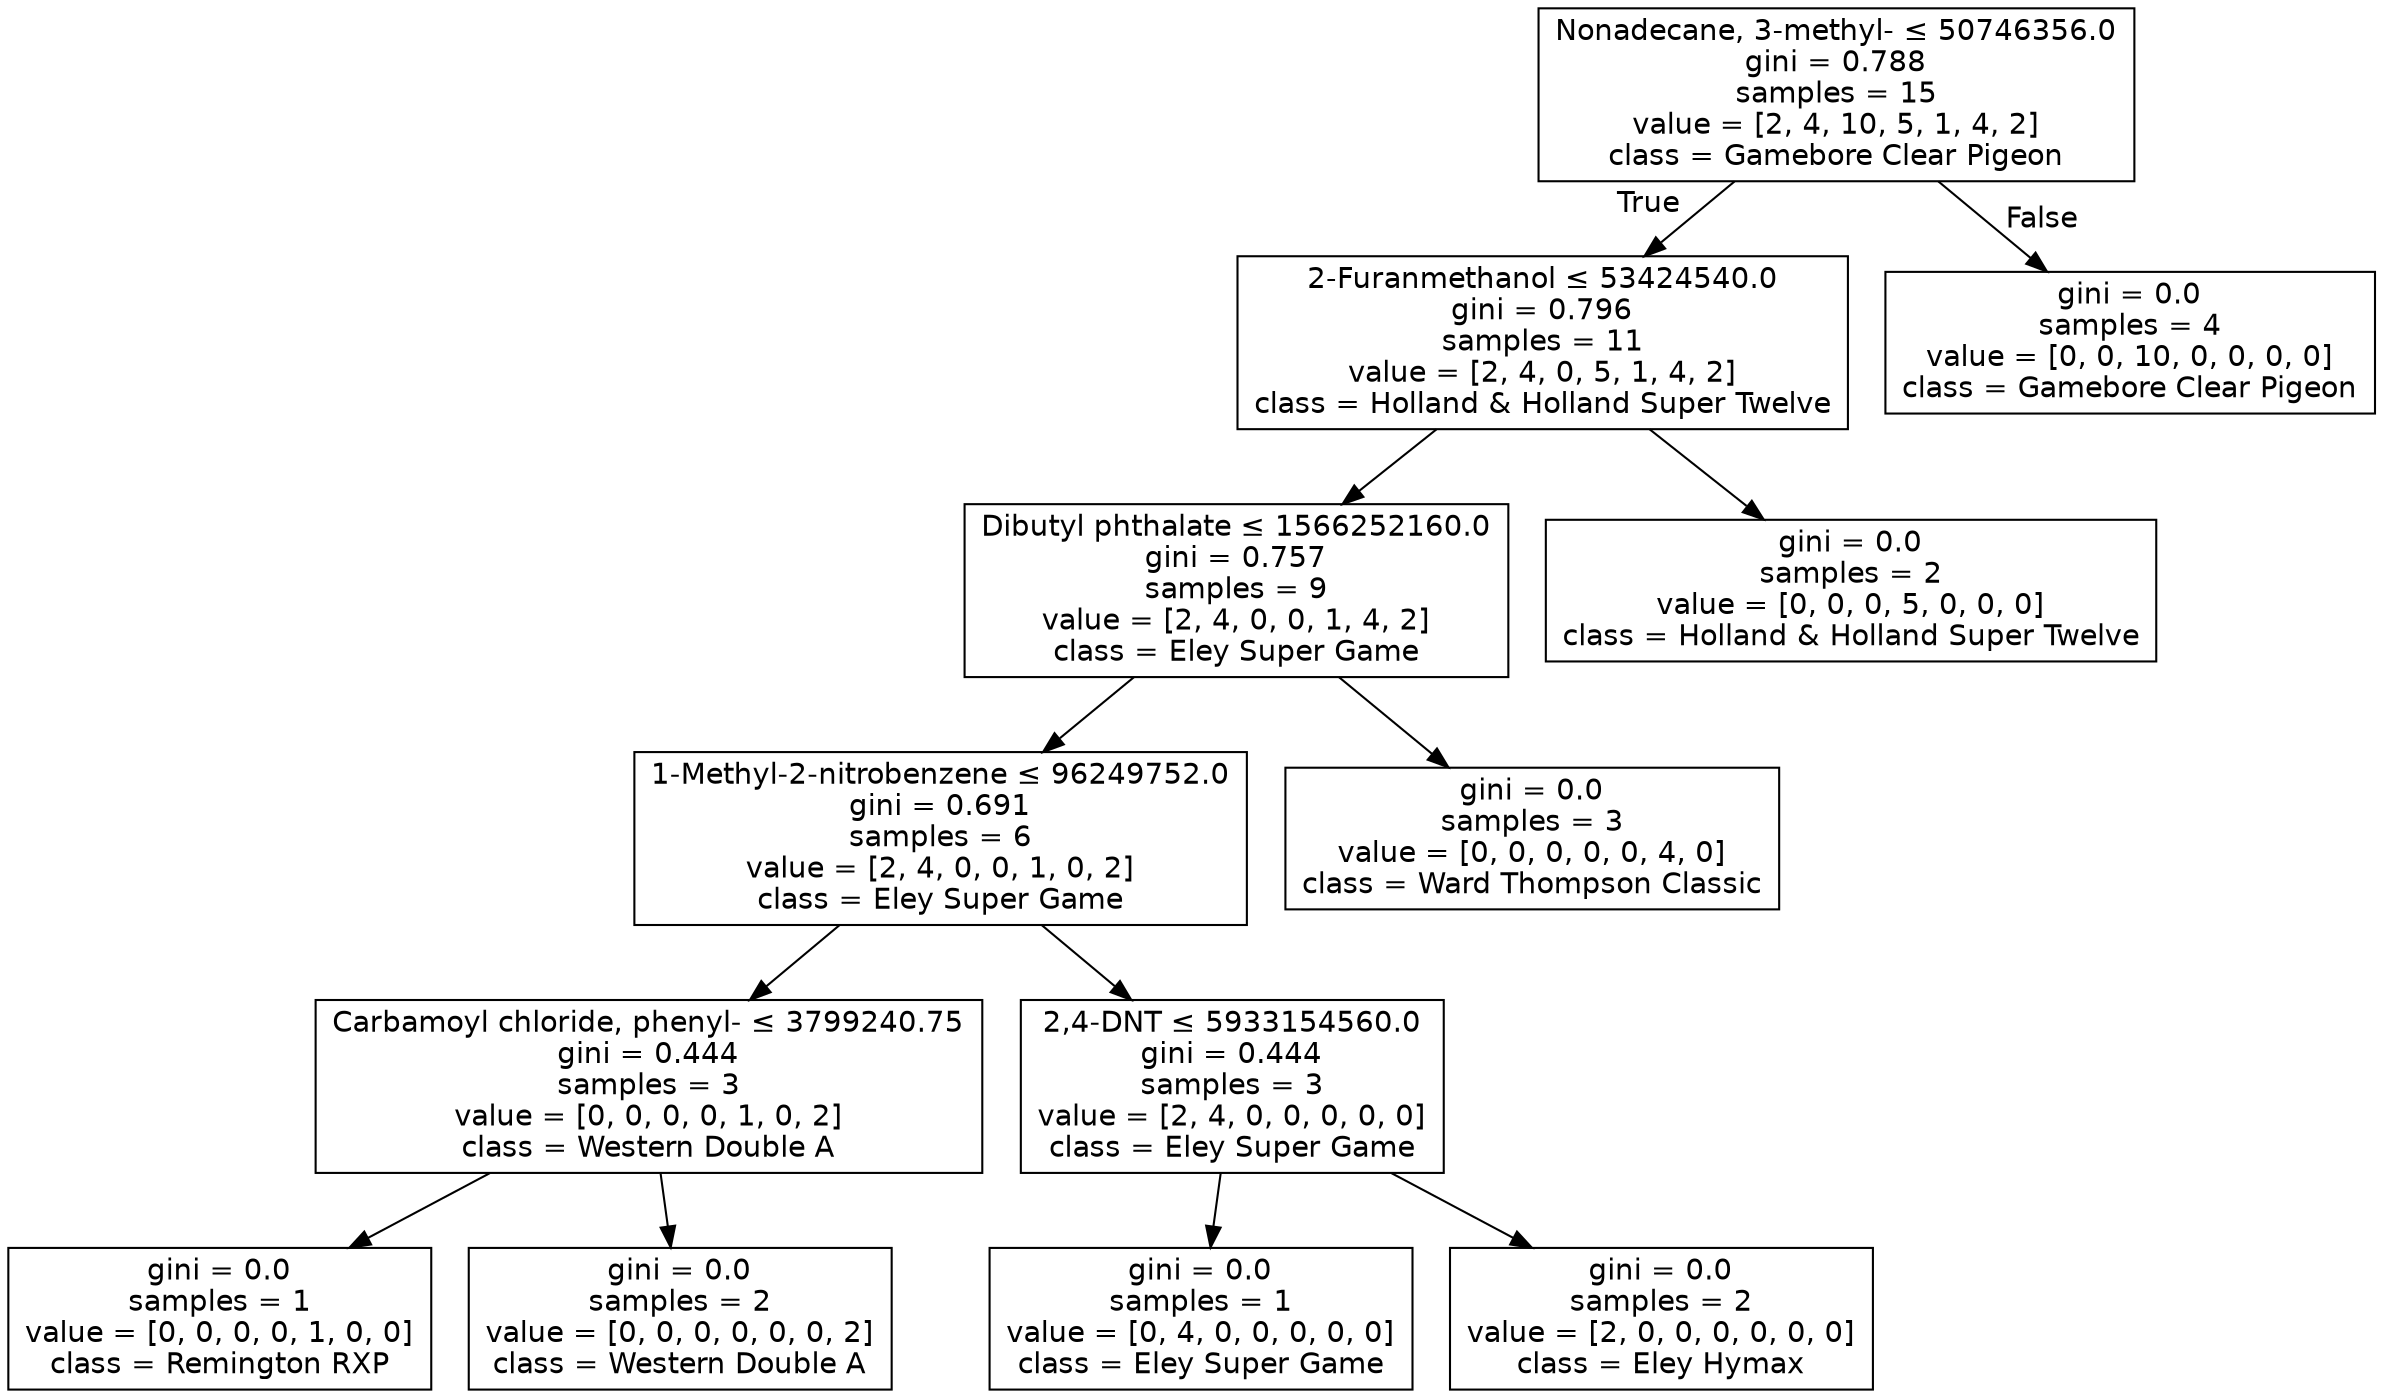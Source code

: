 digraph Tree {
node [shape=box, fontname="helvetica"] ;
edge [fontname="helvetica"] ;
0 [label=<Nonadecane, 3-methyl- &le; 50746356.0<br/>gini = 0.788<br/>samples = 15<br/>value = [2, 4, 10, 5, 1, 4, 2]<br/>class = Gamebore Clear Pigeon>] ;
1 [label=<2-Furanmethanol &le; 53424540.0<br/>gini = 0.796<br/>samples = 11<br/>value = [2, 4, 0, 5, 1, 4, 2]<br/>class = Holland &amp; Holland Super Twelve>] ;
0 -> 1 [labeldistance=2.5, labelangle=45, headlabel="True"] ;
2 [label=<Dibutyl phthalate &le; 1566252160.0<br/>gini = 0.757<br/>samples = 9<br/>value = [2, 4, 0, 0, 1, 4, 2]<br/>class = Eley Super Game>] ;
1 -> 2 ;
3 [label=<1-Methyl-2-nitrobenzene &le; 96249752.0<br/>gini = 0.691<br/>samples = 6<br/>value = [2, 4, 0, 0, 1, 0, 2]<br/>class = Eley Super Game>] ;
2 -> 3 ;
4 [label=<Carbamoyl chloride, phenyl- &le; 3799240.75<br/>gini = 0.444<br/>samples = 3<br/>value = [0, 0, 0, 0, 1, 0, 2]<br/>class = Western Double A>] ;
3 -> 4 ;
5 [label=<gini = 0.0<br/>samples = 1<br/>value = [0, 0, 0, 0, 1, 0, 0]<br/>class = Remington RXP>] ;
4 -> 5 ;
6 [label=<gini = 0.0<br/>samples = 2<br/>value = [0, 0, 0, 0, 0, 0, 2]<br/>class = Western Double A>] ;
4 -> 6 ;
7 [label=<2,4-DNT &le; 5933154560.0<br/>gini = 0.444<br/>samples = 3<br/>value = [2, 4, 0, 0, 0, 0, 0]<br/>class = Eley Super Game>] ;
3 -> 7 ;
8 [label=<gini = 0.0<br/>samples = 1<br/>value = [0, 4, 0, 0, 0, 0, 0]<br/>class = Eley Super Game>] ;
7 -> 8 ;
9 [label=<gini = 0.0<br/>samples = 2<br/>value = [2, 0, 0, 0, 0, 0, 0]<br/>class = Eley Hymax>] ;
7 -> 9 ;
10 [label=<gini = 0.0<br/>samples = 3<br/>value = [0, 0, 0, 0, 0, 4, 0]<br/>class = Ward Thompson Classic>] ;
2 -> 10 ;
11 [label=<gini = 0.0<br/>samples = 2<br/>value = [0, 0, 0, 5, 0, 0, 0]<br/>class = Holland &amp; Holland Super Twelve>] ;
1 -> 11 ;
12 [label=<gini = 0.0<br/>samples = 4<br/>value = [0, 0, 10, 0, 0, 0, 0]<br/>class = Gamebore Clear Pigeon>] ;
0 -> 12 [labeldistance=2.5, labelangle=-45, headlabel="False"] ;
}
